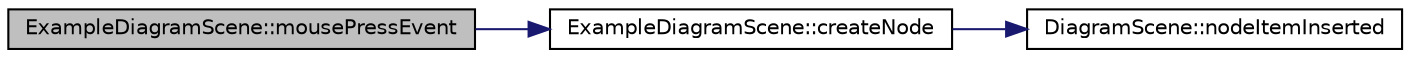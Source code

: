 digraph G
{
  edge [fontname="Helvetica",fontsize="10",labelfontname="Helvetica",labelfontsize="10"];
  node [fontname="Helvetica",fontsize="10",shape=record];
  rankdir="LR";
  Node1 [label="ExampleDiagramScene::mousePressEvent",height=0.2,width=0.4,color="black", fillcolor="grey75", style="filled" fontcolor="black"];
  Node1 -> Node2 [color="midnightblue",fontsize="10",style="solid",fontname="Helvetica"];
  Node2 [label="ExampleDiagramScene::createNode",height=0.2,width=0.4,color="black", fillcolor="white", style="filled",URL="$class_example_diagram_scene.html#a2ecebe1fab2577f89b15420af6571b96"];
  Node2 -> Node3 [color="midnightblue",fontsize="10",style="solid",fontname="Helvetica"];
  Node3 [label="DiagramScene::nodeItemInserted",height=0.2,width=0.4,color="black", fillcolor="white", style="filled",URL="$class_diagram_scene.html#aabee8c17e0d52229ae96a5d2efce6683"];
}
